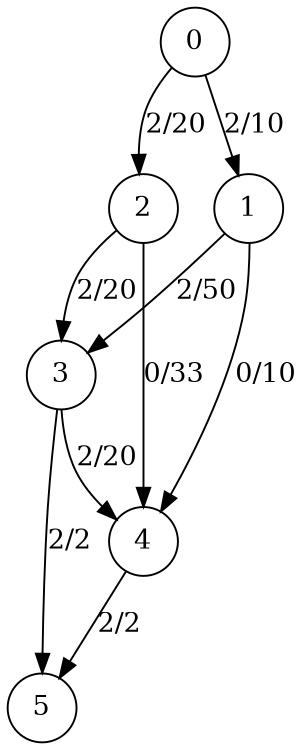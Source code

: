 digraph finite_state_machine { 
size="8,5"
node [shape = circle]; 
4 -> 5 [ label = "2/2"];
1 -> 4 [ label = "0/10"];
1 -> 3 [ label = "2/50"];
0 -> 1 [ label = "2/10"];
0 -> 2 [ label = "2/20"];
3 -> 4 [ label = "2/20"];
3 -> 5 [ label = "2/2"];
2 -> 4 [ label = "0/33"];
2 -> 3 [ label = "2/20"];
}